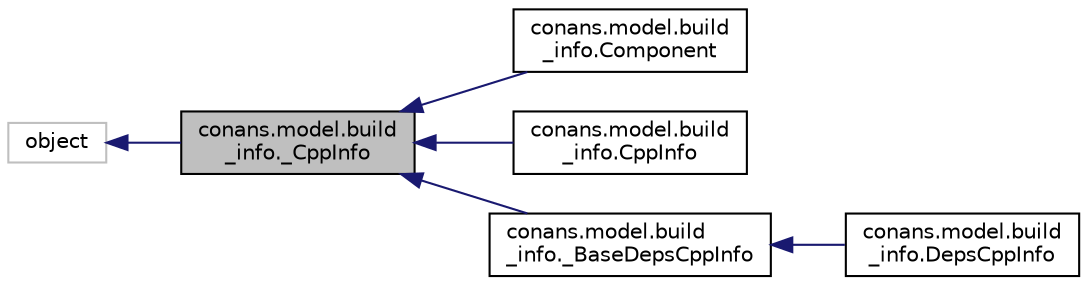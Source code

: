 digraph "conans.model.build_info._CppInfo"
{
 // LATEX_PDF_SIZE
  edge [fontname="Helvetica",fontsize="10",labelfontname="Helvetica",labelfontsize="10"];
  node [fontname="Helvetica",fontsize="10",shape=record];
  rankdir="LR";
  Node1 [label="conans.model.build\l_info._CppInfo",height=0.2,width=0.4,color="black", fillcolor="grey75", style="filled", fontcolor="black",tooltip=" "];
  Node2 -> Node1 [dir="back",color="midnightblue",fontsize="10",style="solid",fontname="Helvetica"];
  Node2 [label="object",height=0.2,width=0.4,color="grey75", fillcolor="white", style="filled",tooltip=" "];
  Node1 -> Node3 [dir="back",color="midnightblue",fontsize="10",style="solid",fontname="Helvetica"];
  Node3 [label="conans.model.build\l_info.Component",height=0.2,width=0.4,color="black", fillcolor="white", style="filled",URL="$classconans_1_1model_1_1build__info_1_1Component.html",tooltip=" "];
  Node1 -> Node4 [dir="back",color="midnightblue",fontsize="10",style="solid",fontname="Helvetica"];
  Node4 [label="conans.model.build\l_info.CppInfo",height=0.2,width=0.4,color="black", fillcolor="white", style="filled",URL="$classconans_1_1model_1_1build__info_1_1CppInfo.html",tooltip=" "];
  Node1 -> Node5 [dir="back",color="midnightblue",fontsize="10",style="solid",fontname="Helvetica"];
  Node5 [label="conans.model.build\l_info._BaseDepsCppInfo",height=0.2,width=0.4,color="black", fillcolor="white", style="filled",URL="$classconans_1_1model_1_1build__info_1_1__BaseDepsCppInfo.html",tooltip=" "];
  Node5 -> Node6 [dir="back",color="midnightblue",fontsize="10",style="solid",fontname="Helvetica"];
  Node6 [label="conans.model.build\l_info.DepsCppInfo",height=0.2,width=0.4,color="black", fillcolor="white", style="filled",URL="$classconans_1_1model_1_1build__info_1_1DepsCppInfo.html",tooltip=" "];
}

